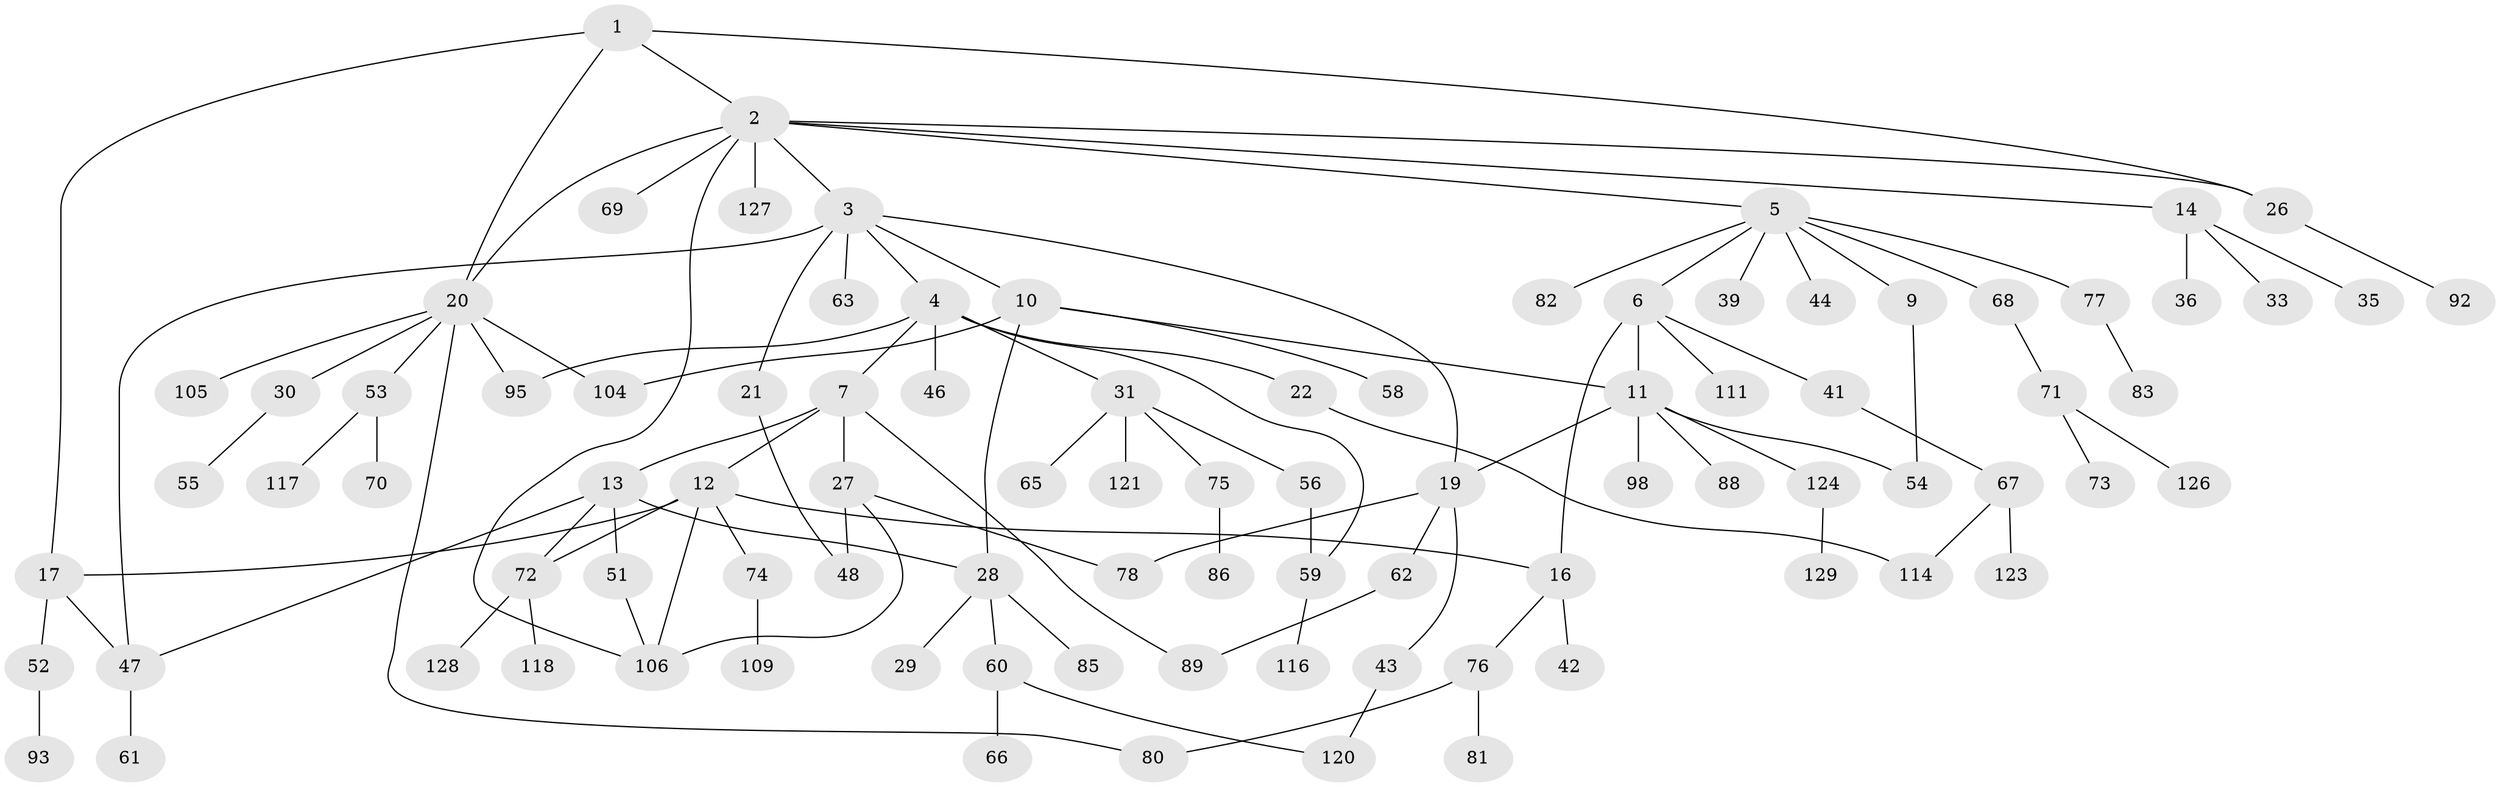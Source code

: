 // original degree distribution, {5: 0.06923076923076923, 8: 0.007692307692307693, 7: 0.023076923076923078, 6: 0.023076923076923078, 4: 0.046153846153846156, 3: 0.15384615384615385, 1: 0.36923076923076925, 2: 0.3076923076923077}
// Generated by graph-tools (version 1.1) at 2025/41/03/06/25 10:41:30]
// undirected, 91 vertices, 113 edges
graph export_dot {
graph [start="1"]
  node [color=gray90,style=filled];
  1 [super="+25"];
  2 [super="+40"];
  3 [super="+113"];
  4 [super="+23"];
  5 [super="+8"];
  6 [super="+102"];
  7 [super="+32"];
  9 [super="+15"];
  10 [super="+50"];
  11 [super="+64"];
  12 [super="+100"];
  13 [super="+96"];
  14 [super="+45"];
  16 [super="+18"];
  17 [super="+125"];
  19 [super="+38"];
  20 [super="+97"];
  21;
  22 [super="+24"];
  26 [super="+34"];
  27 [super="+107"];
  28 [super="+37"];
  29 [super="+49"];
  30;
  31 [super="+57"];
  33;
  35;
  36;
  39;
  41;
  42;
  43 [super="+90"];
  44;
  46;
  47 [super="+91"];
  48 [super="+130"];
  51 [super="+122"];
  52;
  53;
  54 [super="+99"];
  55;
  56 [super="+103"];
  58 [super="+119"];
  59 [super="+87"];
  60 [super="+94"];
  61;
  62;
  63;
  65 [super="+112"];
  66 [super="+79"];
  67 [super="+84"];
  68;
  69;
  70;
  71;
  72 [super="+110"];
  73;
  74;
  75;
  76 [super="+115"];
  77;
  78;
  80;
  81;
  82;
  83;
  85 [super="+108"];
  86;
  88;
  89 [super="+101"];
  92;
  93;
  95;
  98;
  104;
  105;
  106;
  109;
  111;
  114;
  116;
  117;
  118;
  120;
  121;
  123;
  124;
  126;
  127;
  128;
  129;
  1 -- 2;
  1 -- 17;
  1 -- 20;
  1 -- 26;
  2 -- 3;
  2 -- 5;
  2 -- 14;
  2 -- 26;
  2 -- 106;
  2 -- 20;
  2 -- 69;
  2 -- 127;
  3 -- 4;
  3 -- 10;
  3 -- 19;
  3 -- 21;
  3 -- 63;
  3 -- 47;
  4 -- 7;
  4 -- 22;
  4 -- 31;
  4 -- 46;
  4 -- 95;
  4 -- 59;
  5 -- 6;
  5 -- 9;
  5 -- 68;
  5 -- 82;
  5 -- 77;
  5 -- 44;
  5 -- 39;
  6 -- 16;
  6 -- 41;
  6 -- 111;
  6 -- 11;
  7 -- 12;
  7 -- 13;
  7 -- 27;
  7 -- 89;
  9 -- 54;
  10 -- 11;
  10 -- 28;
  10 -- 58;
  10 -- 104;
  11 -- 124;
  11 -- 54;
  11 -- 98;
  11 -- 19;
  11 -- 88;
  12 -- 72;
  12 -- 74;
  12 -- 16;
  12 -- 17;
  12 -- 106;
  13 -- 47;
  13 -- 51;
  13 -- 72;
  13 -- 28;
  14 -- 33;
  14 -- 35;
  14 -- 36;
  16 -- 42;
  16 -- 76;
  17 -- 52;
  17 -- 47;
  19 -- 43;
  19 -- 62;
  19 -- 78;
  20 -- 30;
  20 -- 53;
  20 -- 80;
  20 -- 105;
  20 -- 104;
  20 -- 95;
  21 -- 48;
  22 -- 114;
  26 -- 92;
  27 -- 106;
  27 -- 78;
  27 -- 48;
  28 -- 29;
  28 -- 60;
  28 -- 85;
  30 -- 55;
  31 -- 56;
  31 -- 65;
  31 -- 75;
  31 -- 121;
  41 -- 67;
  43 -- 120;
  47 -- 61;
  51 -- 106;
  52 -- 93;
  53 -- 70;
  53 -- 117;
  56 -- 59;
  59 -- 116;
  60 -- 66;
  60 -- 120;
  62 -- 89;
  67 -- 123;
  67 -- 114;
  68 -- 71;
  71 -- 73;
  71 -- 126;
  72 -- 128;
  72 -- 118;
  74 -- 109;
  75 -- 86;
  76 -- 81;
  76 -- 80;
  77 -- 83;
  124 -- 129;
}
